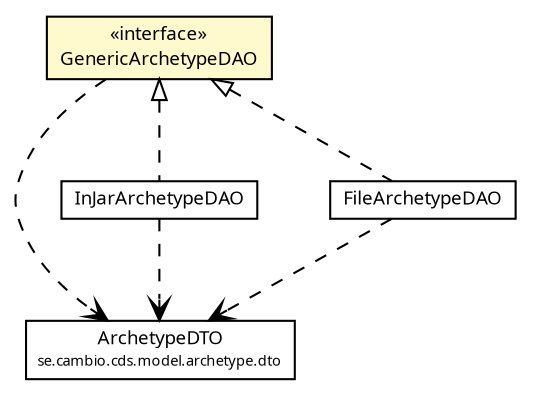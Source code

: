 #!/usr/local/bin/dot
#
# Class diagram 
# Generated by UMLGraph version R5_6 (http://www.umlgraph.org/)
#

digraph G {
	edge [fontname="Trebuchet MS",fontsize=10,labelfontname="Trebuchet MS",labelfontsize=10];
	node [fontname="Trebuchet MS",fontsize=10,shape=plaintext];
	nodesep=0.25;
	ranksep=0.5;
	// se.cambio.cds.model.archetype.dto.ArchetypeDTO
	c210470 [label=<<table title="se.cambio.cds.model.archetype.dto.ArchetypeDTO" border="0" cellborder="1" cellspacing="0" cellpadding="2" port="p" href="../dto/ArchetypeDTO.html">
		<tr><td><table border="0" cellspacing="0" cellpadding="1">
<tr><td align="center" balign="center"><font face="Trebuchet MS"> ArchetypeDTO </font></td></tr>
<tr><td align="center" balign="center"><font face="Trebuchet MS" point-size="7.0"> se.cambio.cds.model.archetype.dto </font></td></tr>
		</table></td></tr>
		</table>>, URL="../dto/ArchetypeDTO.html", fontname="Trebuchet MS", fontcolor="black", fontsize=9.0];
	// se.cambio.cds.model.archetype.dao.InJarArchetypeDAO
	c210520 [label=<<table title="se.cambio.cds.model.archetype.dao.InJarArchetypeDAO" border="0" cellborder="1" cellspacing="0" cellpadding="2" port="p" href="./InJarArchetypeDAO.html">
		<tr><td><table border="0" cellspacing="0" cellpadding="1">
<tr><td align="center" balign="center"><font face="Trebuchet MS"> InJarArchetypeDAO </font></td></tr>
		</table></td></tr>
		</table>>, URL="./InJarArchetypeDAO.html", fontname="Trebuchet MS", fontcolor="black", fontsize=9.0];
	// se.cambio.cds.model.archetype.dao.GenericArchetypeDAO
	c210522 [label=<<table title="se.cambio.cds.model.archetype.dao.GenericArchetypeDAO" border="0" cellborder="1" cellspacing="0" cellpadding="2" port="p" bgcolor="lemonChiffon" href="./GenericArchetypeDAO.html">
		<tr><td><table border="0" cellspacing="0" cellpadding="1">
<tr><td align="center" balign="center"> &#171;interface&#187; </td></tr>
<tr><td align="center" balign="center"><font face="Trebuchet MS"> GenericArchetypeDAO </font></td></tr>
		</table></td></tr>
		</table>>, URL="./GenericArchetypeDAO.html", fontname="Trebuchet MS", fontcolor="black", fontsize=9.0];
	// se.cambio.cds.model.archetype.dao.FileArchetypeDAO
	c210523 [label=<<table title="se.cambio.cds.model.archetype.dao.FileArchetypeDAO" border="0" cellborder="1" cellspacing="0" cellpadding="2" port="p" href="./FileArchetypeDAO.html">
		<tr><td><table border="0" cellspacing="0" cellpadding="1">
<tr><td align="center" balign="center"><font face="Trebuchet MS"> FileArchetypeDAO </font></td></tr>
		</table></td></tr>
		</table>>, URL="./FileArchetypeDAO.html", fontname="Trebuchet MS", fontcolor="black", fontsize=9.0];
	//se.cambio.cds.model.archetype.dao.InJarArchetypeDAO implements se.cambio.cds.model.archetype.dao.GenericArchetypeDAO
	c210522:p -> c210520:p [dir=back,arrowtail=empty,style=dashed];
	//se.cambio.cds.model.archetype.dao.FileArchetypeDAO implements se.cambio.cds.model.archetype.dao.GenericArchetypeDAO
	c210522:p -> c210523:p [dir=back,arrowtail=empty,style=dashed];
	// se.cambio.cds.model.archetype.dao.InJarArchetypeDAO DEPEND se.cambio.cds.model.archetype.dto.ArchetypeDTO
	c210520:p -> c210470:p [taillabel="", label="", headlabel="", fontname="Trebuchet MS", fontcolor="black", fontsize=10.0, color="black", arrowhead=open, style=dashed];
	// se.cambio.cds.model.archetype.dao.GenericArchetypeDAO DEPEND se.cambio.cds.model.archetype.dto.ArchetypeDTO
	c210522:p -> c210470:p [taillabel="", label="", headlabel="", fontname="Trebuchet MS", fontcolor="black", fontsize=10.0, color="black", arrowhead=open, style=dashed];
	// se.cambio.cds.model.archetype.dao.FileArchetypeDAO DEPEND se.cambio.cds.model.archetype.dto.ArchetypeDTO
	c210523:p -> c210470:p [taillabel="", label="", headlabel="", fontname="Trebuchet MS", fontcolor="black", fontsize=10.0, color="black", arrowhead=open, style=dashed];
}

